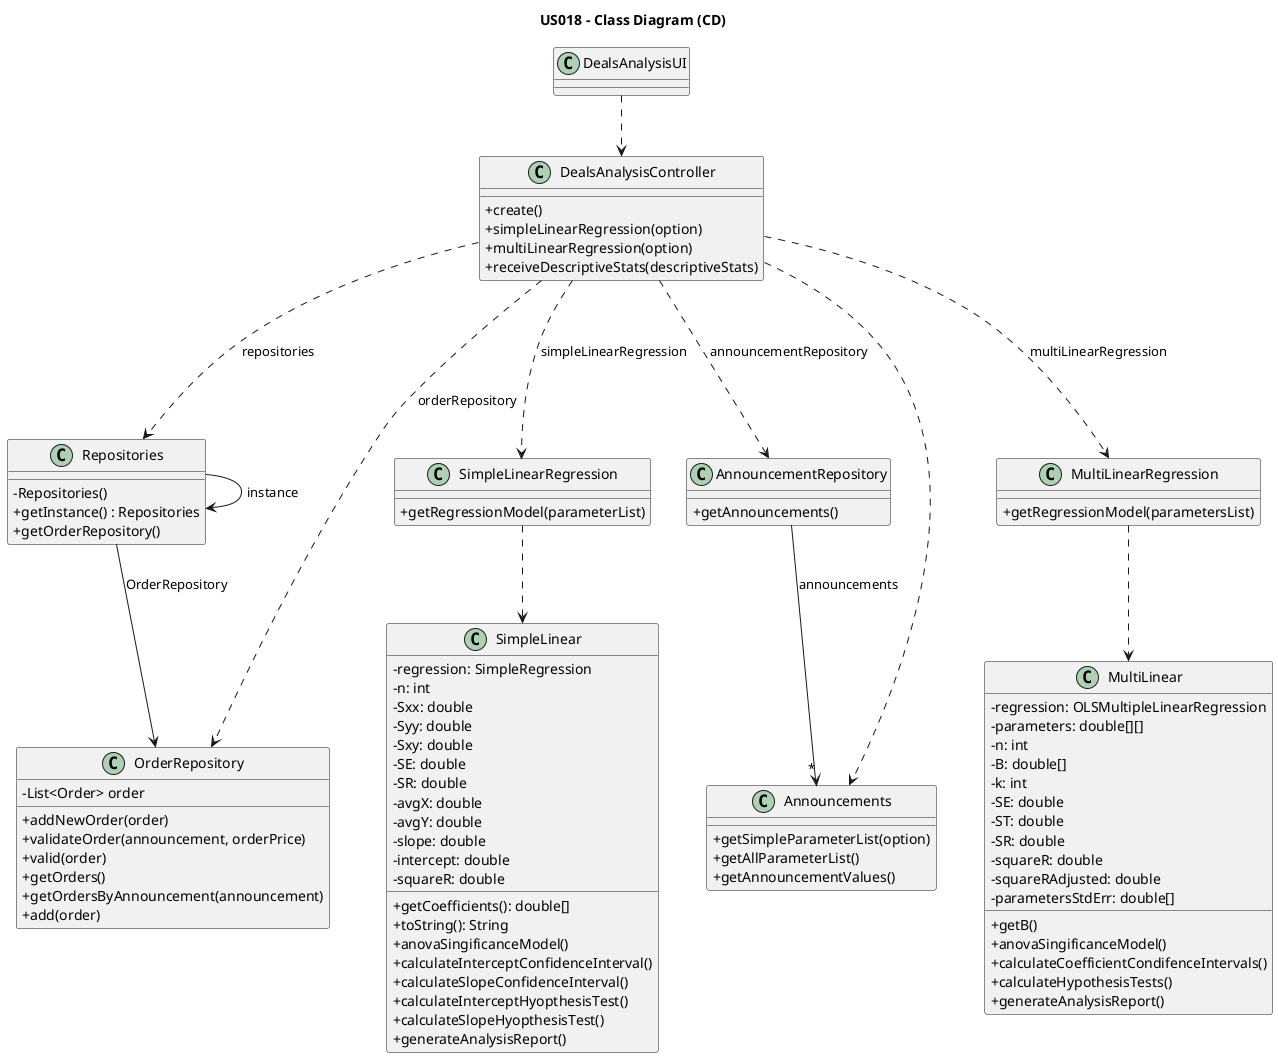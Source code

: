 @startuml
'skinparam monochrome true
skinparam packageStyle rectangle
skinparam shadowing false
'skinparam linetype polyline
'skinparam linetype orto

skinparam classAttributeIconSize 0

title US018 - Class Diagram (CD)


class DealsAnalysisUI {
}

class DealsAnalysisController {
    +create()
    +simpleLinearRegression(option)
    +multiLinearRegression(option)
    +receiveDescriptiveStats(descriptiveStats)
}

class OrderRepository {
- List<Order> order
    + addNewOrder(order)
    + validateOrder(announcement, orderPrice)
    + valid(order)
    + getOrders()
    + getOrdersByAnnouncement(announcement)
    + add(order)
}


class Announcements {
    +getSimpleParameterList(option)
    +getAllParameterList()
    +getAnnouncementValues()
}

class SimpleLinear {
    - regression: SimpleRegression
    - n: int
    - Sxx: double
    - Syy: double
    - Sxy: double
    - SE: double
    - SR: double
    - avgX: double
    - avgY: double
    - slope: double
    - intercept: double
    - squareR: double
    + getCoefficients(): double[]
    + toString(): String
    + anovaSingificanceModel()
    + calculateInterceptConfidenceInterval()
    + calculateSlopeConfidenceInterval()
    + calculateInterceptHyopthesisTest()
    + calculateSlopeHyopthesisTest()
    + generateAnalysisReport()
}


class SimpleLinearRegression {
    +getRegressionModel(parameterList)
}

class MultiLinearRegression{
    +getRegressionModel(parametersList)

}
class MultiLinear {
    - regression: OLSMultipleLinearRegression
    - parameters: double[][]
    - n: int
    - B: double[]
    - k: int
    - SE: double
    - ST: double
    - SR: double
    - squareR: double
    - squareRAdjusted: double
    - parametersStdErr: double[]
    + getB()
    + anovaSingificanceModel()
    + calculateCoefficientCondifenceIntervals()
    + calculateHypothesisTests()
    + generateAnalysisReport()
}

class Repositories {
  - Repositories()
  +getInstance() : Repositories
  +getOrderRepository()
}
class AnnouncementRepository{
  + getAnnouncements()
}

Repositories --> OrderRepository : OrderRepository
DealsAnalysisController -.-> Repositories : repositories
DealsAnalysisController -.-> SimpleLinearRegression : simpleLinearRegression
DealsAnalysisController -.-> MultiLinearRegression : multiLinearRegression
DealsAnalysisController -.-> AnnouncementRepository : announcementRepository
AnnouncementRepository --> "*" Announcements : announcements
Repositories -> Repositories : instance
DealsAnalysisController -.-> OrderRepository : orderRepository
MultiLinearRegression ..> MultiLinear
DealsAnalysisUI ..> DealsAnalysisController
DealsAnalysisController ..> Announcements
SimpleLinearRegression ..> SimpleLinear
@enduml